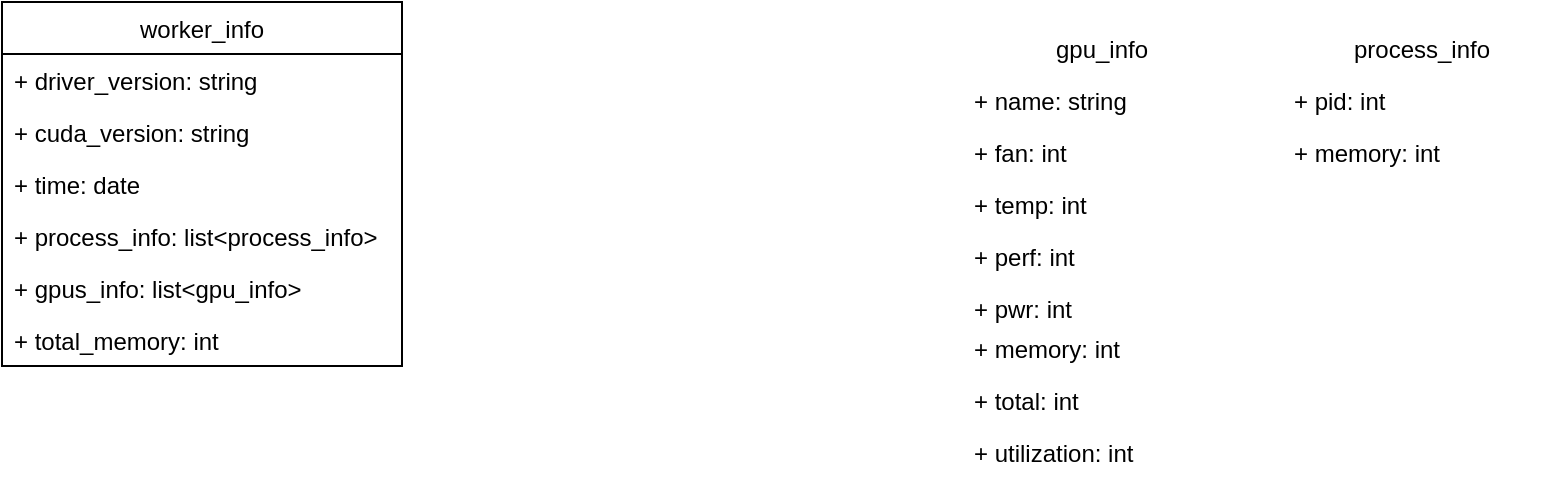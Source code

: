 <mxfile version="20.5.3" type="github">
  <diagram id="l8iKmZXDf4mdo6dWSt96" name="worker_info 类图">
    <mxGraphModel dx="1426" dy="712" grid="1" gridSize="10" guides="1" tooltips="1" connect="1" arrows="1" fold="1" page="1" pageScale="1" pageWidth="827" pageHeight="1169" math="0" shadow="0">
      <root>
        <mxCell id="0" />
        <mxCell id="1" parent="0" />
        <mxCell id="XGkscIAyU1HbfZGT-A6a-1" value="worker_info" style="swimlane;fontStyle=0;childLayout=stackLayout;horizontal=1;startSize=26;fillColor=none;horizontalStack=0;resizeParent=1;resizeParentMax=0;resizeLast=0;collapsible=1;marginBottom=0;swimlaneLine=1;strokeColor=default;direction=east;" vertex="1" parent="1">
          <mxGeometry x="40" y="40" width="200" height="182" as="geometry">
            <mxRectangle x="40" y="40" width="100" height="30" as="alternateBounds" />
          </mxGeometry>
        </mxCell>
        <mxCell id="XGkscIAyU1HbfZGT-A6a-2" value="+ driver_version: string" style="text;strokeColor=none;fillColor=none;align=left;verticalAlign=top;spacingLeft=4;spacingRight=4;overflow=hidden;rotatable=0;points=[[0,0.5],[1,0.5]];portConstraint=eastwest;swimlaneLine=1;" vertex="1" parent="XGkscIAyU1HbfZGT-A6a-1">
          <mxGeometry y="26" width="200" height="26" as="geometry" />
        </mxCell>
        <mxCell id="XGkscIAyU1HbfZGT-A6a-3" value="+ cuda_version: string" style="text;strokeColor=none;fillColor=none;align=left;verticalAlign=top;spacingLeft=4;spacingRight=4;overflow=hidden;rotatable=0;points=[[0,0.5],[1,0.5]];portConstraint=eastwest;swimlaneLine=1;" vertex="1" parent="XGkscIAyU1HbfZGT-A6a-1">
          <mxGeometry y="52" width="200" height="26" as="geometry" />
        </mxCell>
        <mxCell id="XGkscIAyU1HbfZGT-A6a-4" value="+ time: date" style="text;strokeColor=none;fillColor=none;align=left;verticalAlign=top;spacingLeft=4;spacingRight=4;overflow=hidden;rotatable=0;points=[[0,0.5],[1,0.5]];portConstraint=eastwest;swimlaneLine=1;" vertex="1" parent="XGkscIAyU1HbfZGT-A6a-1">
          <mxGeometry y="78" width="200" height="26" as="geometry" />
        </mxCell>
        <mxCell id="XGkscIAyU1HbfZGT-A6a-86" value="+ process_info: list&lt;process_info&gt;" style="text;strokeColor=none;fillColor=none;align=left;verticalAlign=top;spacingLeft=4;spacingRight=4;overflow=hidden;rotatable=0;points=[[0,0.5],[1,0.5]];portConstraint=eastwest;swimlaneLine=1;" vertex="1" parent="XGkscIAyU1HbfZGT-A6a-1">
          <mxGeometry y="104" width="200" height="26" as="geometry" />
        </mxCell>
        <mxCell id="XGkscIAyU1HbfZGT-A6a-85" value="+ gpus_info: list&lt;gpu_info&gt;" style="text;strokeColor=none;fillColor=none;align=left;verticalAlign=top;spacingLeft=4;spacingRight=4;overflow=hidden;rotatable=0;points=[[0,0.5],[1,0.5]];portConstraint=eastwest;swimlaneLine=1;" vertex="1" parent="XGkscIAyU1HbfZGT-A6a-1">
          <mxGeometry y="130" width="200" height="26" as="geometry" />
        </mxCell>
        <mxCell id="XGkscIAyU1HbfZGT-A6a-84" value="+ total_memory: int" style="text;strokeColor=none;fillColor=none;align=left;verticalAlign=top;spacingLeft=4;spacingRight=4;overflow=hidden;rotatable=0;points=[[0,0.5],[1,0.5]];portConstraint=eastwest;swimlaneLine=1;" vertex="1" parent="XGkscIAyU1HbfZGT-A6a-1">
          <mxGeometry y="156" width="200" height="26" as="geometry" />
        </mxCell>
        <mxCell id="XGkscIAyU1HbfZGT-A6a-66" value="gpu_info" style="swimlane;fontStyle=0;childLayout=stackLayout;horizontal=1;startSize=26;fillColor=none;horizontalStack=0;resizeParent=1;resizeParentMax=0;resizeLast=0;collapsible=1;marginBottom=0;swimlaneLine=1;strokeColor=none;" vertex="1" parent="1">
          <mxGeometry x="520" y="50" width="140" height="104" as="geometry">
            <mxRectangle x="40" y="40" width="100" height="30" as="alternateBounds" />
          </mxGeometry>
        </mxCell>
        <mxCell id="XGkscIAyU1HbfZGT-A6a-67" value="+ name: string" style="text;strokeColor=none;fillColor=none;align=left;verticalAlign=top;spacingLeft=4;spacingRight=4;overflow=hidden;rotatable=0;points=[[0,0.5],[1,0.5]];portConstraint=eastwest;swimlaneLine=1;" vertex="1" parent="XGkscIAyU1HbfZGT-A6a-66">
          <mxGeometry y="26" width="140" height="26" as="geometry" />
        </mxCell>
        <mxCell id="XGkscIAyU1HbfZGT-A6a-68" value="+ fan: int" style="text;strokeColor=none;fillColor=none;align=left;verticalAlign=top;spacingLeft=4;spacingRight=4;overflow=hidden;rotatable=0;points=[[0,0.5],[1,0.5]];portConstraint=eastwest;swimlaneLine=1;" vertex="1" parent="XGkscIAyU1HbfZGT-A6a-66">
          <mxGeometry y="52" width="140" height="26" as="geometry" />
        </mxCell>
        <mxCell id="XGkscIAyU1HbfZGT-A6a-69" value="+ temp: int" style="text;strokeColor=none;fillColor=none;align=left;verticalAlign=top;spacingLeft=4;spacingRight=4;overflow=hidden;rotatable=0;points=[[0,0.5],[1,0.5]];portConstraint=eastwest;swimlaneLine=1;" vertex="1" parent="XGkscIAyU1HbfZGT-A6a-66">
          <mxGeometry y="78" width="140" height="26" as="geometry" />
        </mxCell>
        <mxCell id="XGkscIAyU1HbfZGT-A6a-70" value="+ pwr: int" style="text;strokeColor=none;fillColor=none;align=left;verticalAlign=top;spacingLeft=4;spacingRight=4;overflow=hidden;rotatable=0;points=[[0,0.5],[1,0.5]];portConstraint=eastwest;swimlaneLine=1;" vertex="1" parent="1">
          <mxGeometry x="520" y="180" width="140" height="26" as="geometry" />
        </mxCell>
        <mxCell id="XGkscIAyU1HbfZGT-A6a-71" value="+ perf: int&#xa;" style="text;strokeColor=none;fillColor=none;align=left;verticalAlign=top;spacingLeft=4;spacingRight=4;overflow=hidden;rotatable=0;points=[[0,0.5],[1,0.5]];portConstraint=eastwest;swimlaneLine=1;" vertex="1" parent="1">
          <mxGeometry x="520" y="154" width="140" height="26" as="geometry" />
        </mxCell>
        <mxCell id="XGkscIAyU1HbfZGT-A6a-72" value="+ memory: int" style="text;strokeColor=none;fillColor=none;align=left;verticalAlign=top;spacingLeft=4;spacingRight=4;overflow=hidden;rotatable=0;points=[[0,0.5],[1,0.5]];portConstraint=eastwest;swimlaneLine=1;" vertex="1" parent="1">
          <mxGeometry x="520" y="200" width="140" height="26" as="geometry" />
        </mxCell>
        <mxCell id="XGkscIAyU1HbfZGT-A6a-73" value="process_info" style="swimlane;fontStyle=0;childLayout=stackLayout;horizontal=1;startSize=26;fillColor=none;horizontalStack=0;resizeParent=1;resizeParentMax=0;resizeLast=0;collapsible=1;marginBottom=0;swimlaneLine=1;strokeColor=none;" vertex="1" parent="1">
          <mxGeometry x="680" y="50" width="140" height="78" as="geometry">
            <mxRectangle x="40" y="40" width="100" height="30" as="alternateBounds" />
          </mxGeometry>
        </mxCell>
        <mxCell id="XGkscIAyU1HbfZGT-A6a-74" value="+ pid: int" style="text;strokeColor=none;fillColor=none;align=left;verticalAlign=top;spacingLeft=4;spacingRight=4;overflow=hidden;rotatable=0;points=[[0,0.5],[1,0.5]];portConstraint=eastwest;swimlaneLine=1;" vertex="1" parent="XGkscIAyU1HbfZGT-A6a-73">
          <mxGeometry y="26" width="140" height="26" as="geometry" />
        </mxCell>
        <mxCell id="XGkscIAyU1HbfZGT-A6a-75" value="+ memory: int" style="text;strokeColor=none;fillColor=none;align=left;verticalAlign=top;spacingLeft=4;spacingRight=4;overflow=hidden;rotatable=0;points=[[0,0.5],[1,0.5]];portConstraint=eastwest;swimlaneLine=1;" vertex="1" parent="XGkscIAyU1HbfZGT-A6a-73">
          <mxGeometry y="52" width="140" height="26" as="geometry" />
        </mxCell>
        <mxCell id="XGkscIAyU1HbfZGT-A6a-80" value="+ total: int" style="text;strokeColor=none;fillColor=none;align=left;verticalAlign=top;spacingLeft=4;spacingRight=4;overflow=hidden;rotatable=0;points=[[0,0.5],[1,0.5]];portConstraint=eastwest;swimlaneLine=1;" vertex="1" parent="1">
          <mxGeometry x="520" y="226" width="140" height="26" as="geometry" />
        </mxCell>
        <mxCell id="XGkscIAyU1HbfZGT-A6a-81" value="+ utilization: int" style="text;strokeColor=none;fillColor=none;align=left;verticalAlign=top;spacingLeft=4;spacingRight=4;overflow=hidden;rotatable=0;points=[[0,0.5],[1,0.5]];portConstraint=eastwest;swimlaneLine=1;" vertex="1" parent="1">
          <mxGeometry x="520" y="252" width="140" height="26" as="geometry" />
        </mxCell>
      </root>
    </mxGraphModel>
  </diagram>
</mxfile>
